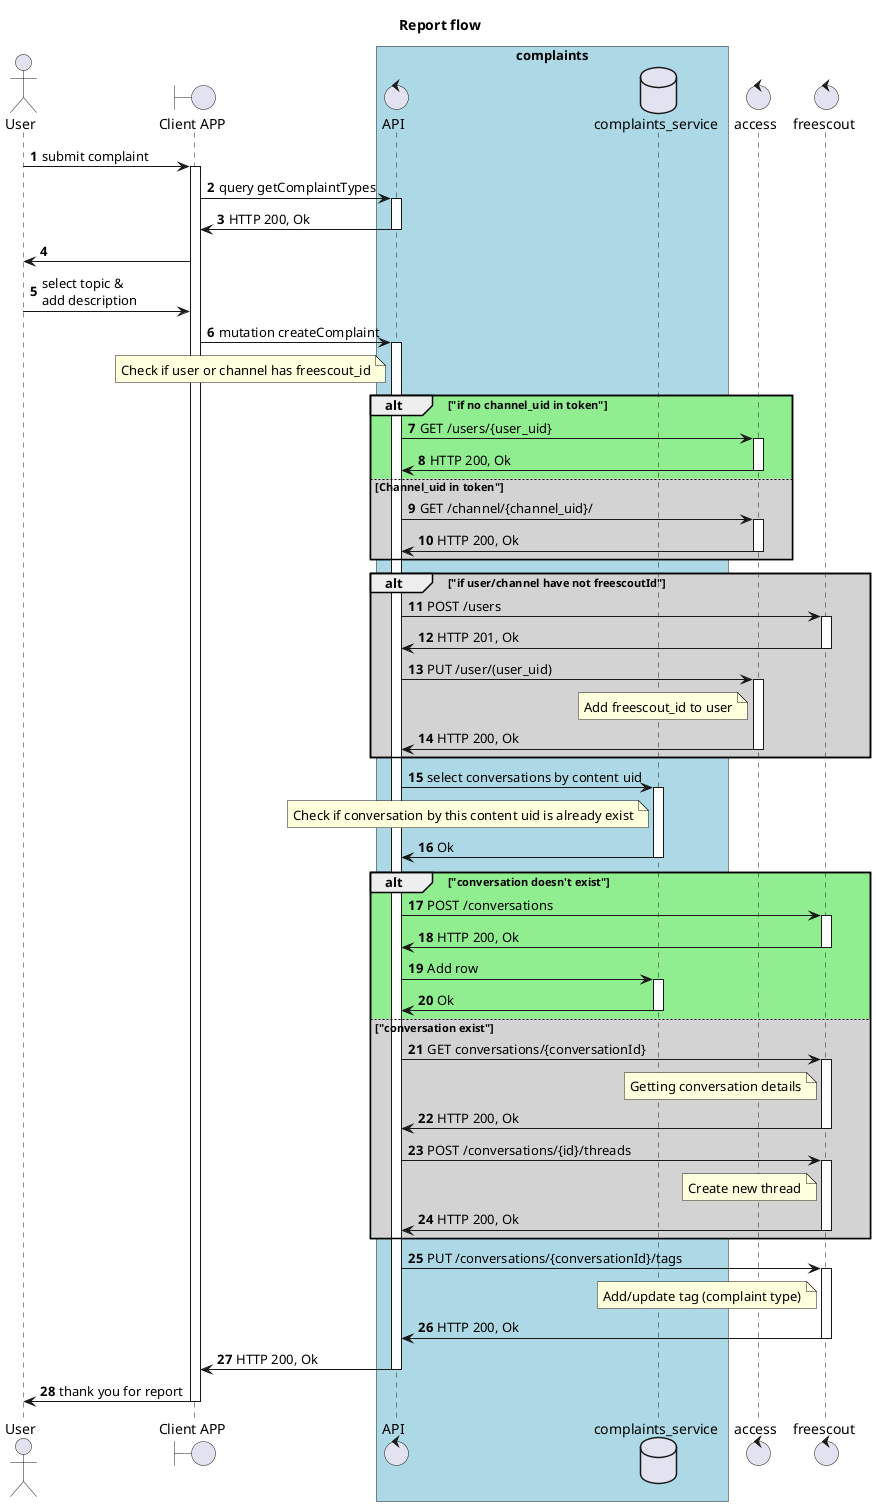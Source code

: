 @startuml

title "Report flow"

actor User as U
boundary "Client APP" as GUI
box "complaints" #LightBlue
control "API" as C
database "complaints_service" as CS
end box
control "access" as A
control "freescout" as F

autonumber

U -> GUI: submit complaint
activate GUI
GUI -> C: query getComplaintTypes
activate C
C -> GUI: HTTP 200, Ok
deactivate C

GUI -> U:
U -> GUI: select topic & \nadd description

GUI -> C: mutation createComplaint
activate C
note left C
Check if user or channel has freescout_id
end note
alt #LightGreen "if no channel_uid in token"
C -> A: GET /users/{user_uid}
activate A
A -> C: HTTP 200, Ok
deactivate A
else #LightGrey Channel_uid in token"
C -> A: GET /channel/{channel_uid}/
activate A
A -> C: HTTP 200, Ok
deactivate A
end

alt #LightGrey "if user/channel have not freescoutId"
C -> F: POST /users
activate F
F -> C: HTTP 201, Ok
deactivate F
C -> A: PUT /user/(user_uid)
activate A
note left A
Add freescout_id to user
end note
A -> C: HTTP 200, Ok
deactivate A
end

C -> CS: select conversations by content uid
activate CS
note left CS
Check if conversation by this content uid is already exist
end note
CS -> C: Ok
deactivate CS



alt #LightGreen "conversation doesn't exist"
C -> F: POST /conversations
activate F
F -> C: HTTP 200, Ok
deactivate F
C -> CS: Add row
activate CS
CS -> C: Ok
deactivate CS

else #LightGrey "conversation exist"
C -> F: GET conversations/{conversationId}
activate F
note left F
Getting conversation details
end note
F -> C: HTTP 200, Ok
deactivate F
C -> F: POST /conversations/{id}/threads
activate F
note left F
Create new thread
end note
F -> C: HTTP 200, Ok
deactivate F
end

C -> F: PUT /conversations/{conversationId}/tags
activate F
note left F
Add/update tag (complaint type)
end note
F -> C: HTTP 200, Ok
deactivate F

C -> GUI: HTTP 200, Ok
deactivate C
GUI -> U: thank you for report
deactivate GUI

@enduml